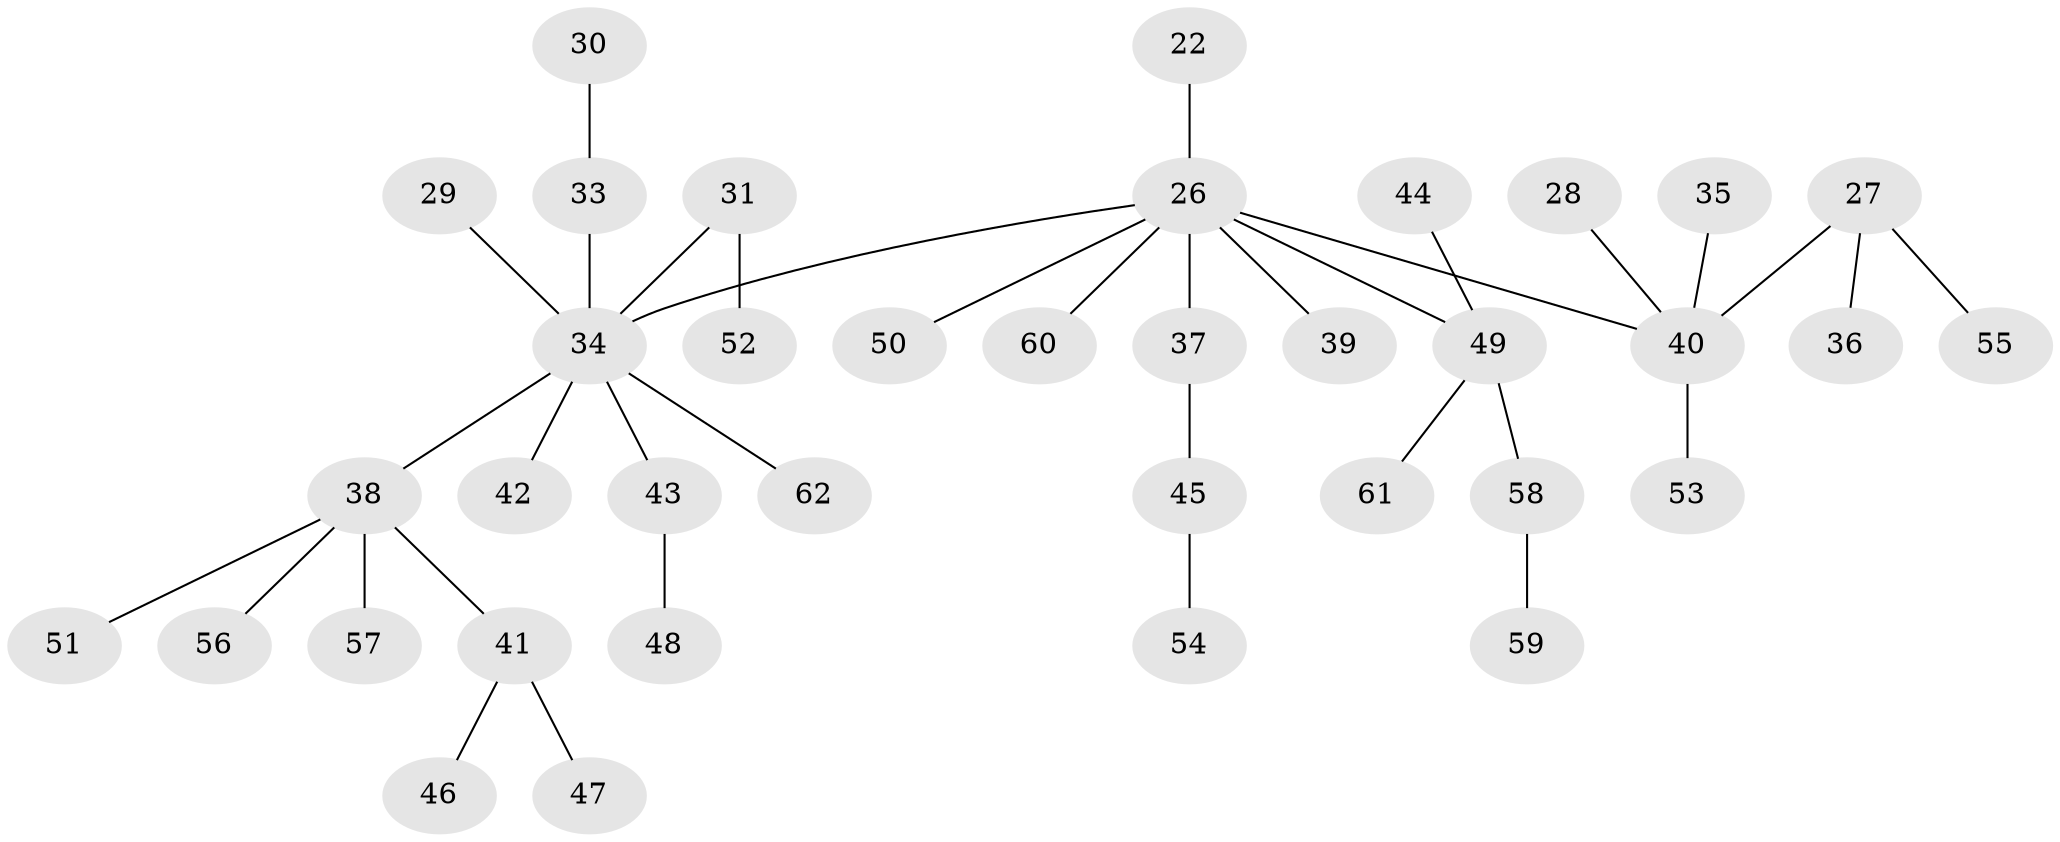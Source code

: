 // original degree distribution, {5: 0.016129032258064516, 1: 0.46774193548387094, 6: 0.016129032258064516, 4: 0.08064516129032258, 3: 0.16129032258064516, 2: 0.25806451612903225}
// Generated by graph-tools (version 1.1) at 2025/56/03/04/25 21:56:28]
// undirected, 37 vertices, 36 edges
graph export_dot {
graph [start="1"]
  node [color=gray90,style=filled];
  22;
  26 [super="+25+17+21"];
  27 [super="+24"];
  28;
  29;
  30;
  31;
  33 [super="+18"];
  34 [super="+3+12"];
  35;
  36;
  37;
  38 [super="+16"];
  39;
  40 [super="+23+20"];
  41 [super="+32"];
  42;
  43;
  44;
  45;
  46;
  47;
  48;
  49 [super="+15"];
  50;
  51;
  52;
  53;
  54;
  55;
  56;
  57;
  58;
  59;
  60;
  61;
  62;
  22 -- 26;
  26 -- 37;
  26 -- 60;
  26 -- 49;
  26 -- 50;
  26 -- 39;
  26 -- 34;
  26 -- 40;
  27 -- 36;
  27 -- 55;
  27 -- 40;
  28 -- 40;
  29 -- 34;
  30 -- 33;
  31 -- 52;
  31 -- 34;
  33 -- 34;
  34 -- 42;
  34 -- 43;
  34 -- 62;
  34 -- 38;
  35 -- 40;
  37 -- 45;
  38 -- 51;
  38 -- 56;
  38 -- 57;
  38 -- 41;
  40 -- 53;
  41 -- 47;
  41 -- 46;
  43 -- 48;
  44 -- 49;
  45 -- 54;
  49 -- 58;
  49 -- 61;
  58 -- 59;
}
